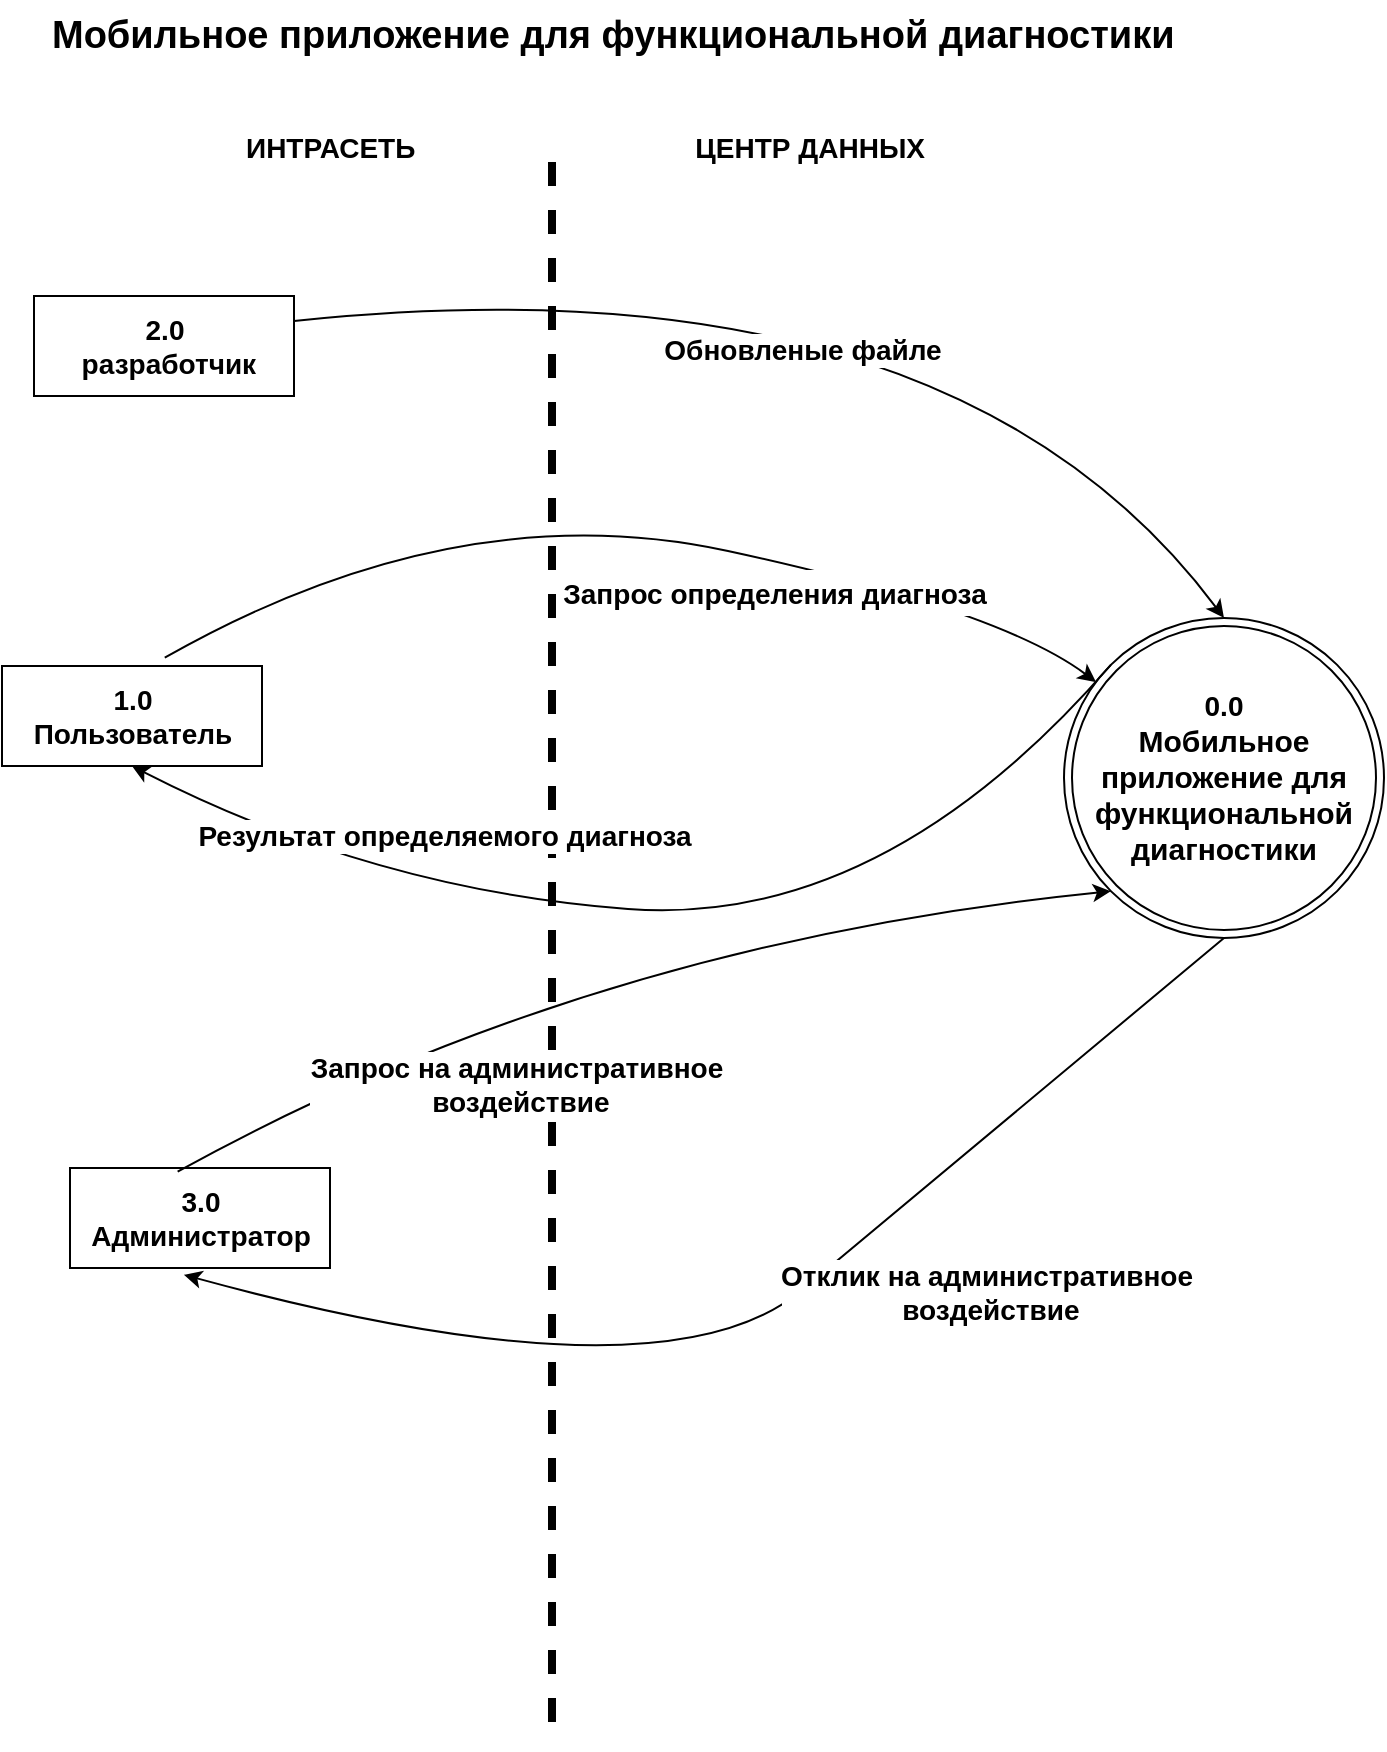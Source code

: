 <mxfile version="20.0.1" type="github">
  <diagram id="OWx4hyj13moDCeKYkGol" name="Page-1">
    <mxGraphModel dx="942" dy="525" grid="0" gridSize="10" guides="1" tooltips="1" connect="1" arrows="1" fold="1" page="1" pageScale="1" pageWidth="827" pageHeight="1169" background="none" math="0" shadow="0">
      <root>
        <mxCell id="0" />
        <mxCell id="1" parent="0" />
        <mxCell id="BlWtB7wRCgwoyf2Vnwdp-19" value="" style="endArrow=none;html=1;rounded=0;fontSize=12;dashed=1;strokeWidth=4;shadow=0;" edge="1" parent="1">
          <mxGeometry width="50" height="50" relative="1" as="geometry">
            <mxPoint x="415" y="182" as="sourcePoint" />
            <mxPoint x="415" y="973.0" as="targetPoint" />
          </mxGeometry>
        </mxCell>
        <mxCell id="BlWtB7wRCgwoyf2Vnwdp-20" value="0.0&lt;br&gt;&lt;span style=&quot;text-align: left;&quot;&gt;&lt;font style=&quot;font-size: 15px;&quot;&gt;Мобильное приложение для функциональной диагностики&lt;/font&gt;&lt;/span&gt;" style="ellipse;shape=doubleEllipse;whiteSpace=wrap;html=1;aspect=fixed;fontStyle=1;fontSize=14;" vertex="1" parent="1">
          <mxGeometry x="671" y="410" width="160" height="160" as="geometry" />
        </mxCell>
        <mxCell id="BlWtB7wRCgwoyf2Vnwdp-21" value="&lt;div style=&quot;line-height: 0.9;&quot;&gt;&lt;br&gt;&lt;/div&gt;&lt;div style=&quot;display:none&quot; id=&quot;SDCloudData&quot;&gt;&lt;/div&gt;" style="text;whiteSpace=wrap;html=1;" vertex="1" parent="1">
          <mxGeometry x="402" y="175" width="3" height="15" as="geometry" />
        </mxCell>
        <mxCell id="BlWtB7wRCgwoyf2Vnwdp-22" value="1.0&lt;br style=&quot;font-size: 14px;&quot;&gt;Пользователь&lt;div style=&quot;display: none; font-size: 14px;&quot; id=&quot;SDCloudData&quot;&gt;&lt;/div&gt;" style="html=1;dashed=0;whitespace=wrap;fontStyle=1;fontSize=14;" vertex="1" parent="1">
          <mxGeometry x="140" y="434" width="130" height="50" as="geometry" />
        </mxCell>
        <mxCell id="BlWtB7wRCgwoyf2Vnwdp-23" value="ИНТРАСЕТЬ&amp;nbsp; &amp;nbsp; &amp;nbsp; &amp;nbsp; &amp;nbsp; &amp;nbsp; &amp;nbsp; &amp;nbsp; &amp;nbsp; &amp;nbsp; &amp;nbsp; &amp;nbsp; &amp;nbsp; &amp;nbsp; &amp;nbsp; &amp;nbsp; &amp;nbsp; &amp;nbsp; ЦЕНТР ДАННЫХ&lt;div style=&quot;display: none; font-size: 14px;&quot; id=&quot;SDCloudData&quot;&gt;&lt;/div&gt;" style="text;whiteSpace=wrap;html=1;strokeWidth=2;fontStyle=1;fontSize=14;" vertex="1" parent="1">
          <mxGeometry x="260" y="160" width="381" height="30" as="geometry" />
        </mxCell>
        <mxCell id="BlWtB7wRCgwoyf2Vnwdp-24" value="Мобильное приложение для функциональной диагностики" style="text;whiteSpace=wrap;html=1;fontSize=19;fontStyle=1" vertex="1" parent="1">
          <mxGeometry x="163" y="101" width="600" height="30" as="geometry" />
        </mxCell>
        <mxCell id="BlWtB7wRCgwoyf2Vnwdp-25" value="2.0&lt;br style=&quot;font-size: 14px;&quot;&gt;&amp;nbsp;разработчик&lt;div style=&quot;display: none; font-size: 14px;&quot; id=&quot;SDCloudData&quot;&gt;&lt;/div&gt;" style="html=1;dashed=0;whitespace=wrap;fontStyle=1;fontSize=14;" vertex="1" parent="1">
          <mxGeometry x="156" y="249" width="130" height="50" as="geometry" />
        </mxCell>
        <mxCell id="BlWtB7wRCgwoyf2Vnwdp-26" value="3.0&lt;br style=&quot;font-size: 14px;&quot;&gt;Администратор&lt;br&gt;&lt;div style=&quot;display: none; font-size: 14px;&quot; id=&quot;SDCloudData&quot;&gt;&lt;/div&gt;" style="html=1;dashed=0;whitespace=wrap;fontStyle=1;fontSize=14;" vertex="1" parent="1">
          <mxGeometry x="174" y="685" width="130" height="50" as="geometry" />
        </mxCell>
        <mxCell id="BlWtB7wRCgwoyf2Vnwdp-27" value="" style="curved=1;endArrow=classic;html=1;rounded=0;fontSize=19;exitX=0.626;exitY=-0.083;exitDx=0;exitDy=0;exitPerimeter=0;" edge="1" parent="1" source="BlWtB7wRCgwoyf2Vnwdp-22" target="BlWtB7wRCgwoyf2Vnwdp-20">
          <mxGeometry width="50" height="50" relative="1" as="geometry">
            <mxPoint x="276" y="452" as="sourcePoint" />
            <mxPoint x="724.48" y="499.48" as="targetPoint" />
            <Array as="points">
              <mxPoint x="367" y="347" />
              <mxPoint x="639" y="406" />
            </Array>
          </mxGeometry>
        </mxCell>
        <mxCell id="BlWtB7wRCgwoyf2Vnwdp-28" value="&lt;font style=&quot;font-size: 14px;&quot;&gt;Запрос определения диагноза&lt;/font&gt;" style="edgeLabel;html=1;align=center;verticalAlign=middle;resizable=0;points=[];fontSize=19;fontStyle=1" vertex="1" connectable="0" parent="BlWtB7wRCgwoyf2Vnwdp-27">
          <mxGeometry x="0.241" y="-22" relative="1" as="geometry">
            <mxPoint x="20" y="-3" as="offset" />
          </mxGeometry>
        </mxCell>
        <mxCell id="BlWtB7wRCgwoyf2Vnwdp-29" value="" style="curved=1;endArrow=classic;html=1;rounded=0;fontSize=19;exitX=0;exitY=0;exitDx=0;exitDy=0;entryX=0.5;entryY=1;entryDx=0;entryDy=0;" edge="1" parent="1" source="BlWtB7wRCgwoyf2Vnwdp-20" target="BlWtB7wRCgwoyf2Vnwdp-22">
          <mxGeometry width="50" height="50" relative="1" as="geometry">
            <mxPoint x="250" y="270" as="sourcePoint" />
            <mxPoint x="300" y="220" as="targetPoint" />
            <Array as="points">
              <mxPoint x="580" y="565" />
              <mxPoint x="326" y="546" />
            </Array>
          </mxGeometry>
        </mxCell>
        <mxCell id="BlWtB7wRCgwoyf2Vnwdp-30" value="Результат определяемого диагноза" style="edgeLabel;html=1;align=center;verticalAlign=middle;resizable=0;points=[];fontSize=14;fontStyle=1" vertex="1" connectable="0" parent="BlWtB7wRCgwoyf2Vnwdp-29">
          <mxGeometry x="0.404" y="-17" relative="1" as="geometry">
            <mxPoint x="1" y="-13" as="offset" />
          </mxGeometry>
        </mxCell>
        <mxCell id="BlWtB7wRCgwoyf2Vnwdp-31" value="" style="curved=1;endArrow=classic;html=1;rounded=0;fontSize=14;exitX=1;exitY=0.25;exitDx=0;exitDy=0;entryX=0.5;entryY=0;entryDx=0;entryDy=0;" edge="1" parent="1" source="BlWtB7wRCgwoyf2Vnwdp-25" target="BlWtB7wRCgwoyf2Vnwdp-20">
          <mxGeometry width="50" height="50" relative="1" as="geometry">
            <mxPoint x="410" y="300" as="sourcePoint" />
            <mxPoint x="460" y="250" as="targetPoint" />
            <Array as="points">
              <mxPoint x="614" y="227" />
            </Array>
          </mxGeometry>
        </mxCell>
        <mxCell id="BlWtB7wRCgwoyf2Vnwdp-32" value="Обновленые файле" style="edgeLabel;html=1;align=center;verticalAlign=middle;resizable=0;points=[];fontSize=14;fontStyle=1" vertex="1" connectable="0" parent="BlWtB7wRCgwoyf2Vnwdp-31">
          <mxGeometry x="0.3" y="-18" relative="1" as="geometry">
            <mxPoint x="-80" y="11" as="offset" />
          </mxGeometry>
        </mxCell>
        <mxCell id="BlWtB7wRCgwoyf2Vnwdp-33" value="" style="curved=1;endArrow=classic;html=1;rounded=0;fontSize=14;exitX=0.414;exitY=0.037;exitDx=0;exitDy=0;entryX=0;entryY=1;entryDx=0;entryDy=0;exitPerimeter=0;" edge="1" parent="1" source="BlWtB7wRCgwoyf2Vnwdp-26" target="BlWtB7wRCgwoyf2Vnwdp-20">
          <mxGeometry width="50" height="50" relative="1" as="geometry">
            <mxPoint x="223" y="529" as="sourcePoint" />
            <mxPoint x="657.46" y="588.84" as="targetPoint" />
            <Array as="points">
              <mxPoint x="433" y="573" />
            </Array>
          </mxGeometry>
        </mxCell>
        <mxCell id="BlWtB7wRCgwoyf2Vnwdp-34" value="Запрос на административное&lt;br&gt;&amp;nbsp;воздействие" style="edgeLabel;html=1;align=center;verticalAlign=middle;resizable=0;points=[];fontSize=14;fontStyle=1" vertex="1" connectable="0" parent="BlWtB7wRCgwoyf2Vnwdp-33">
          <mxGeometry x="-0.311" y="-5" relative="1" as="geometry">
            <mxPoint x="17" y="35" as="offset" />
          </mxGeometry>
        </mxCell>
        <mxCell id="BlWtB7wRCgwoyf2Vnwdp-35" value="" style="curved=1;endArrow=classic;html=1;rounded=0;fontSize=14;exitX=0.5;exitY=1;exitDx=0;exitDy=0;entryX=0.438;entryY=1.068;entryDx=0;entryDy=0;entryPerimeter=0;" edge="1" parent="1" source="BlWtB7wRCgwoyf2Vnwdp-20" target="BlWtB7wRCgwoyf2Vnwdp-26">
          <mxGeometry width="50" height="50" relative="1" as="geometry">
            <mxPoint x="670.503" y="619.497" as="sourcePoint" />
            <mxPoint x="185" y="582" as="targetPoint" />
            <Array as="points">
              <mxPoint x="609" y="688" />
              <mxPoint x="471" y="804" />
            </Array>
          </mxGeometry>
        </mxCell>
        <mxCell id="BlWtB7wRCgwoyf2Vnwdp-36" value="Отклик на административное&lt;br&gt;&amp;nbsp;воздействие" style="edgeLabel;html=1;align=center;verticalAlign=middle;resizable=0;points=[];fontSize=14;fontStyle=1" vertex="1" connectable="0" parent="BlWtB7wRCgwoyf2Vnwdp-35">
          <mxGeometry x="0.272" y="-8" relative="1" as="geometry">
            <mxPoint x="183" y="-43" as="offset" />
          </mxGeometry>
        </mxCell>
      </root>
    </mxGraphModel>
  </diagram>
</mxfile>
